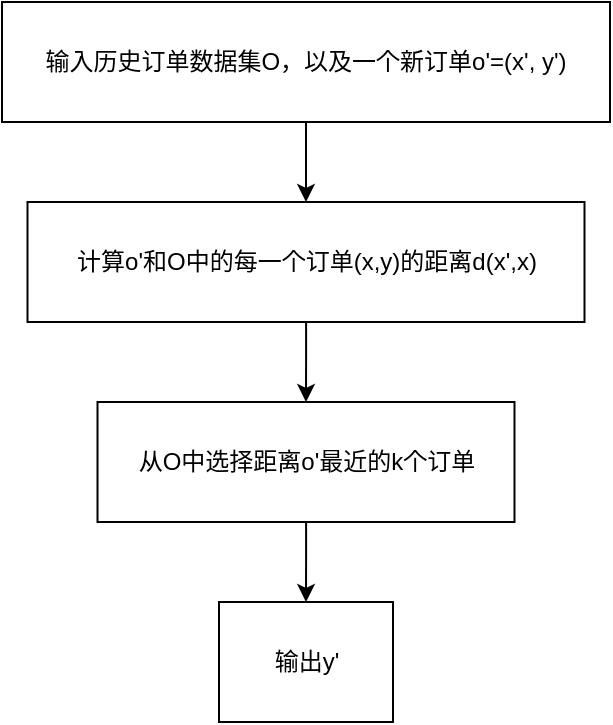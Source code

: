 <mxfile version="13.3.5" type="github"><diagram id="j-CmB8eULbLMhZPqqDVQ" name="Page-1"><mxGraphModel dx="946" dy="565" grid="1" gridSize="10" guides="1" tooltips="1" connect="1" arrows="1" fold="1" page="1" pageScale="1" pageWidth="827" pageHeight="1169" math="0" shadow="0"><root><mxCell id="0"/><mxCell id="1" parent="0"/><mxCell id="Bahz3ixzgHsTaBC8tijq-5" style="edgeStyle=orthogonalEdgeStyle;rounded=0;orthogonalLoop=1;jettySize=auto;html=1;entryX=0.5;entryY=0;entryDx=0;entryDy=0;" edge="1" parent="1" source="Bahz3ixzgHsTaBC8tijq-1" target="Bahz3ixzgHsTaBC8tijq-2"><mxGeometry relative="1" as="geometry"/></mxCell><mxCell id="Bahz3ixzgHsTaBC8tijq-1" value="输入历史订单数据集O，以及一个新订单o'=(x', y')" style="rounded=0;whiteSpace=wrap;html=1;" vertex="1" parent="1"><mxGeometry x="331" y="60" width="304" height="60" as="geometry"/></mxCell><mxCell id="Bahz3ixzgHsTaBC8tijq-6" style="edgeStyle=orthogonalEdgeStyle;rounded=0;orthogonalLoop=1;jettySize=auto;html=1;entryX=0.5;entryY=0;entryDx=0;entryDy=0;" edge="1" parent="1" source="Bahz3ixzgHsTaBC8tijq-2" target="Bahz3ixzgHsTaBC8tijq-3"><mxGeometry relative="1" as="geometry"/></mxCell><mxCell id="Bahz3ixzgHsTaBC8tijq-2" value="计算o'和O中的每一个订单(x,y)的距离d(x',x)" style="rounded=0;whiteSpace=wrap;html=1;" vertex="1" parent="1"><mxGeometry x="343.75" y="160" width="278.5" height="60" as="geometry"/></mxCell><mxCell id="Bahz3ixzgHsTaBC8tijq-7" style="edgeStyle=orthogonalEdgeStyle;rounded=0;orthogonalLoop=1;jettySize=auto;html=1;entryX=0.5;entryY=0;entryDx=0;entryDy=0;" edge="1" parent="1" source="Bahz3ixzgHsTaBC8tijq-3" target="Bahz3ixzgHsTaBC8tijq-4"><mxGeometry relative="1" as="geometry"/></mxCell><mxCell id="Bahz3ixzgHsTaBC8tijq-3" value="从O中选择距离o'最近的k个订单" style="rounded=0;whiteSpace=wrap;html=1;" vertex="1" parent="1"><mxGeometry x="378.75" y="260" width="208.5" height="60" as="geometry"/></mxCell><mxCell id="Bahz3ixzgHsTaBC8tijq-4" value="输出y'" style="rounded=0;whiteSpace=wrap;html=1;" vertex="1" parent="1"><mxGeometry x="439.5" y="360" width="87" height="60" as="geometry"/></mxCell></root></mxGraphModel></diagram></mxfile>
